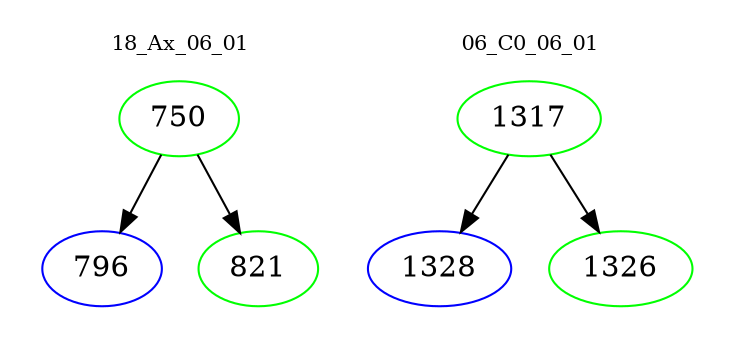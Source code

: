 digraph{
subgraph cluster_0 {
color = white
label = "18_Ax_06_01";
fontsize=10;
T0_750 [label="750", color="green"]
T0_750 -> T0_796 [color="black"]
T0_796 [label="796", color="blue"]
T0_750 -> T0_821 [color="black"]
T0_821 [label="821", color="green"]
}
subgraph cluster_1 {
color = white
label = "06_C0_06_01";
fontsize=10;
T1_1317 [label="1317", color="green"]
T1_1317 -> T1_1328 [color="black"]
T1_1328 [label="1328", color="blue"]
T1_1317 -> T1_1326 [color="black"]
T1_1326 [label="1326", color="green"]
}
}

